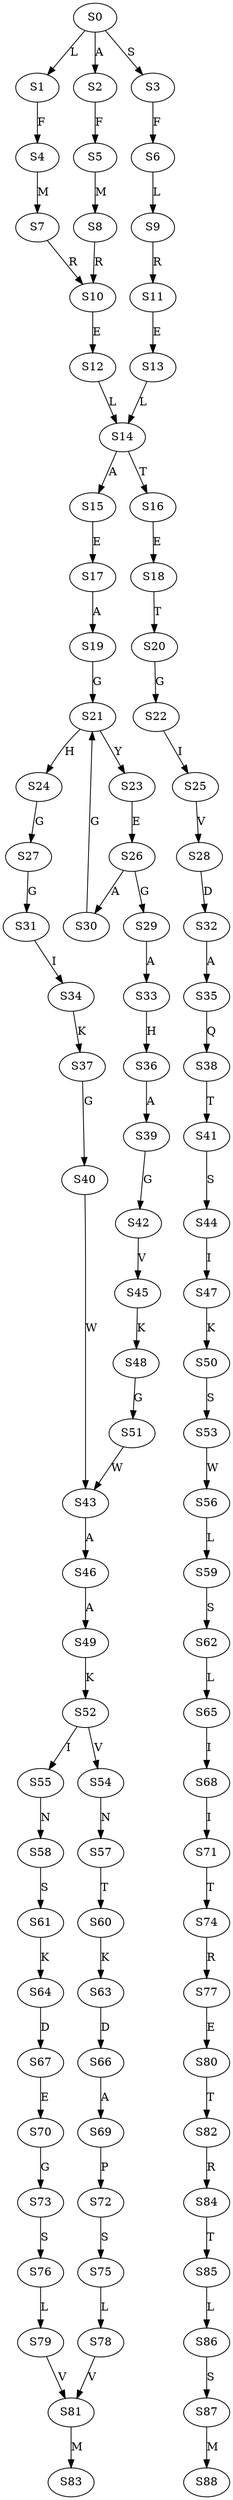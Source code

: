 strict digraph  {
	S0 -> S1 [ label = L ];
	S0 -> S2 [ label = A ];
	S0 -> S3 [ label = S ];
	S1 -> S4 [ label = F ];
	S2 -> S5 [ label = F ];
	S3 -> S6 [ label = F ];
	S4 -> S7 [ label = M ];
	S5 -> S8 [ label = M ];
	S6 -> S9 [ label = L ];
	S7 -> S10 [ label = R ];
	S8 -> S10 [ label = R ];
	S9 -> S11 [ label = R ];
	S10 -> S12 [ label = E ];
	S11 -> S13 [ label = E ];
	S12 -> S14 [ label = L ];
	S13 -> S14 [ label = L ];
	S14 -> S15 [ label = A ];
	S14 -> S16 [ label = T ];
	S15 -> S17 [ label = E ];
	S16 -> S18 [ label = E ];
	S17 -> S19 [ label = A ];
	S18 -> S20 [ label = T ];
	S19 -> S21 [ label = G ];
	S20 -> S22 [ label = G ];
	S21 -> S23 [ label = Y ];
	S21 -> S24 [ label = H ];
	S22 -> S25 [ label = I ];
	S23 -> S26 [ label = E ];
	S24 -> S27 [ label = G ];
	S25 -> S28 [ label = V ];
	S26 -> S29 [ label = G ];
	S26 -> S30 [ label = A ];
	S27 -> S31 [ label = G ];
	S28 -> S32 [ label = D ];
	S29 -> S33 [ label = A ];
	S30 -> S21 [ label = G ];
	S31 -> S34 [ label = I ];
	S32 -> S35 [ label = A ];
	S33 -> S36 [ label = H ];
	S34 -> S37 [ label = K ];
	S35 -> S38 [ label = Q ];
	S36 -> S39 [ label = A ];
	S37 -> S40 [ label = G ];
	S38 -> S41 [ label = T ];
	S39 -> S42 [ label = G ];
	S40 -> S43 [ label = W ];
	S41 -> S44 [ label = S ];
	S42 -> S45 [ label = V ];
	S43 -> S46 [ label = A ];
	S44 -> S47 [ label = I ];
	S45 -> S48 [ label = K ];
	S46 -> S49 [ label = A ];
	S47 -> S50 [ label = K ];
	S48 -> S51 [ label = G ];
	S49 -> S52 [ label = K ];
	S50 -> S53 [ label = S ];
	S51 -> S43 [ label = W ];
	S52 -> S54 [ label = V ];
	S52 -> S55 [ label = I ];
	S53 -> S56 [ label = W ];
	S54 -> S57 [ label = N ];
	S55 -> S58 [ label = N ];
	S56 -> S59 [ label = L ];
	S57 -> S60 [ label = T ];
	S58 -> S61 [ label = S ];
	S59 -> S62 [ label = S ];
	S60 -> S63 [ label = K ];
	S61 -> S64 [ label = K ];
	S62 -> S65 [ label = L ];
	S63 -> S66 [ label = D ];
	S64 -> S67 [ label = D ];
	S65 -> S68 [ label = I ];
	S66 -> S69 [ label = A ];
	S67 -> S70 [ label = E ];
	S68 -> S71 [ label = I ];
	S69 -> S72 [ label = P ];
	S70 -> S73 [ label = G ];
	S71 -> S74 [ label = T ];
	S72 -> S75 [ label = S ];
	S73 -> S76 [ label = S ];
	S74 -> S77 [ label = R ];
	S75 -> S78 [ label = L ];
	S76 -> S79 [ label = L ];
	S77 -> S80 [ label = E ];
	S78 -> S81 [ label = V ];
	S79 -> S81 [ label = V ];
	S80 -> S82 [ label = T ];
	S81 -> S83 [ label = M ];
	S82 -> S84 [ label = R ];
	S84 -> S85 [ label = T ];
	S85 -> S86 [ label = L ];
	S86 -> S87 [ label = S ];
	S87 -> S88 [ label = M ];
}
